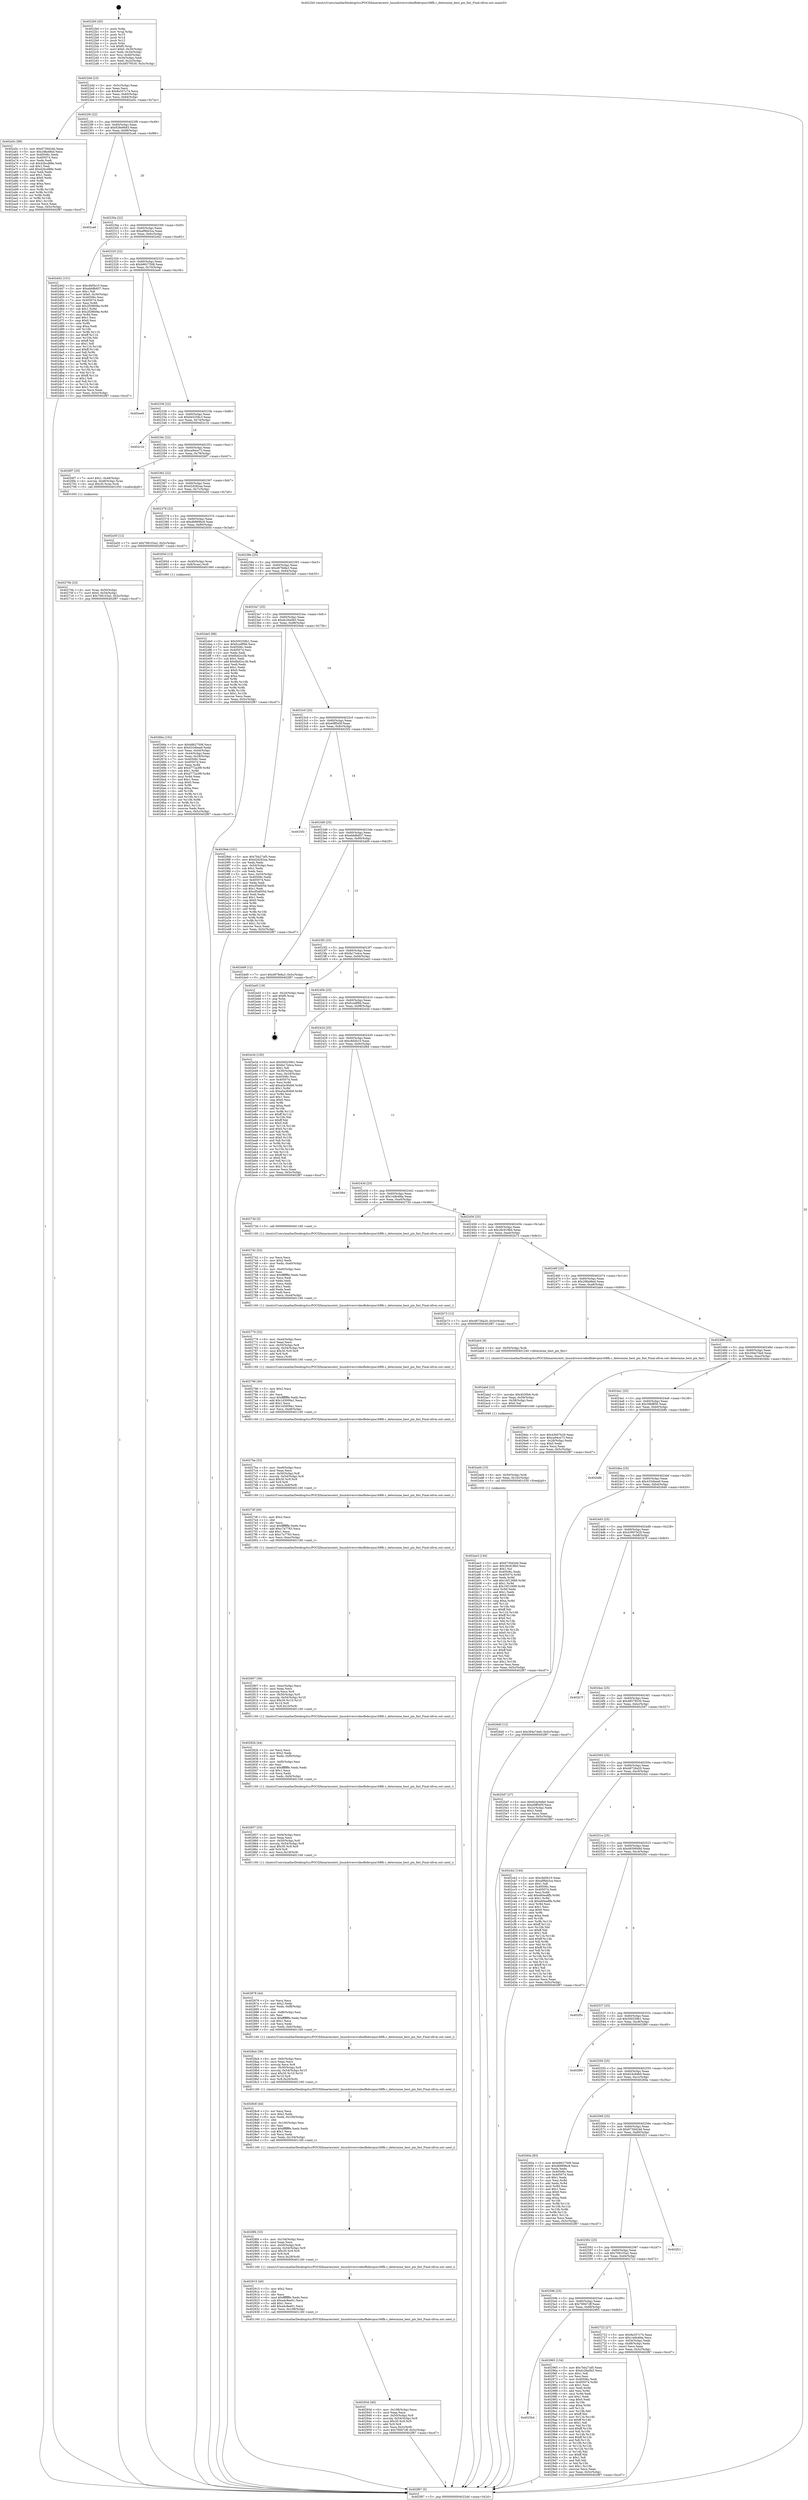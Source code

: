 digraph "0x4022b0" {
  label = "0x4022b0 (/mnt/c/Users/mathe/Desktop/tcc/POCII/binaries/extr_linuxdriversvideofbdevpxa168fb.c_determine_best_pix_fmt_Final-ollvm.out::main(0))"
  labelloc = "t"
  node[shape=record]

  Entry [label="",width=0.3,height=0.3,shape=circle,fillcolor=black,style=filled]
  "0x4022dd" [label="{
     0x4022dd [23]\l
     | [instrs]\l
     &nbsp;&nbsp;0x4022dd \<+3\>: mov -0x5c(%rbp),%eax\l
     &nbsp;&nbsp;0x4022e0 \<+2\>: mov %eax,%ecx\l
     &nbsp;&nbsp;0x4022e2 \<+6\>: sub $0x8a357c74,%ecx\l
     &nbsp;&nbsp;0x4022e8 \<+3\>: mov %eax,-0x60(%rbp)\l
     &nbsp;&nbsp;0x4022eb \<+3\>: mov %ecx,-0x64(%rbp)\l
     &nbsp;&nbsp;0x4022ee \<+6\>: je 0000000000402a5c \<main+0x7ac\>\l
  }"]
  "0x402a5c" [label="{
     0x402a5c [88]\l
     | [instrs]\l
     &nbsp;&nbsp;0x402a5c \<+5\>: mov $0x6730d2dd,%eax\l
     &nbsp;&nbsp;0x402a61 \<+5\>: mov $0x29fa48ed,%ecx\l
     &nbsp;&nbsp;0x402a66 \<+7\>: mov 0x40506c,%edx\l
     &nbsp;&nbsp;0x402a6d \<+7\>: mov 0x405074,%esi\l
     &nbsp;&nbsp;0x402a74 \<+2\>: mov %edx,%edi\l
     &nbsp;&nbsp;0x402a76 \<+6\>: sub $0x42bcd88e,%edi\l
     &nbsp;&nbsp;0x402a7c \<+3\>: sub $0x1,%edi\l
     &nbsp;&nbsp;0x402a7f \<+6\>: add $0x42bcd88e,%edi\l
     &nbsp;&nbsp;0x402a85 \<+3\>: imul %edi,%edx\l
     &nbsp;&nbsp;0x402a88 \<+3\>: and $0x1,%edx\l
     &nbsp;&nbsp;0x402a8b \<+3\>: cmp $0x0,%edx\l
     &nbsp;&nbsp;0x402a8e \<+4\>: sete %r8b\l
     &nbsp;&nbsp;0x402a92 \<+3\>: cmp $0xa,%esi\l
     &nbsp;&nbsp;0x402a95 \<+4\>: setl %r9b\l
     &nbsp;&nbsp;0x402a99 \<+3\>: mov %r8b,%r10b\l
     &nbsp;&nbsp;0x402a9c \<+3\>: and %r9b,%r10b\l
     &nbsp;&nbsp;0x402a9f \<+3\>: xor %r9b,%r8b\l
     &nbsp;&nbsp;0x402aa2 \<+3\>: or %r8b,%r10b\l
     &nbsp;&nbsp;0x402aa5 \<+4\>: test $0x1,%r10b\l
     &nbsp;&nbsp;0x402aa9 \<+3\>: cmovne %ecx,%eax\l
     &nbsp;&nbsp;0x402aac \<+3\>: mov %eax,-0x5c(%rbp)\l
     &nbsp;&nbsp;0x402aaf \<+5\>: jmp 0000000000402f87 \<main+0xcd7\>\l
  }"]
  "0x4022f4" [label="{
     0x4022f4 [22]\l
     | [instrs]\l
     &nbsp;&nbsp;0x4022f4 \<+5\>: jmp 00000000004022f9 \<main+0x49\>\l
     &nbsp;&nbsp;0x4022f9 \<+3\>: mov -0x60(%rbp),%eax\l
     &nbsp;&nbsp;0x4022fc \<+5\>: sub $0x928e9b83,%eax\l
     &nbsp;&nbsp;0x402301 \<+3\>: mov %eax,-0x68(%rbp)\l
     &nbsp;&nbsp;0x402304 \<+6\>: je 0000000000402ca6 \<main+0x9f6\>\l
  }"]
  Exit [label="",width=0.3,height=0.3,shape=circle,fillcolor=black,style=filled,peripheries=2]
  "0x402ca6" [label="{
     0x402ca6\l
  }", style=dashed]
  "0x40230a" [label="{
     0x40230a [22]\l
     | [instrs]\l
     &nbsp;&nbsp;0x40230a \<+5\>: jmp 000000000040230f \<main+0x5f\>\l
     &nbsp;&nbsp;0x40230f \<+3\>: mov -0x60(%rbp),%eax\l
     &nbsp;&nbsp;0x402312 \<+5\>: sub $0xaf9bb3ca,%eax\l
     &nbsp;&nbsp;0x402317 \<+3\>: mov %eax,-0x6c(%rbp)\l
     &nbsp;&nbsp;0x40231a \<+6\>: je 0000000000402d42 \<main+0xa92\>\l
  }"]
  "0x402ae3" [label="{
     0x402ae3 [144]\l
     | [instrs]\l
     &nbsp;&nbsp;0x402ae3 \<+5\>: mov $0x6730d2dd,%eax\l
     &nbsp;&nbsp;0x402ae8 \<+5\>: mov $0x26c918b0,%esi\l
     &nbsp;&nbsp;0x402aed \<+2\>: mov $0x1,%cl\l
     &nbsp;&nbsp;0x402aef \<+7\>: mov 0x40506c,%edx\l
     &nbsp;&nbsp;0x402af6 \<+8\>: mov 0x405074,%r8d\l
     &nbsp;&nbsp;0x402afe \<+3\>: mov %edx,%r9d\l
     &nbsp;&nbsp;0x402b01 \<+7\>: add $0x16f12689,%r9d\l
     &nbsp;&nbsp;0x402b08 \<+4\>: sub $0x1,%r9d\l
     &nbsp;&nbsp;0x402b0c \<+7\>: sub $0x16f12689,%r9d\l
     &nbsp;&nbsp;0x402b13 \<+4\>: imul %r9d,%edx\l
     &nbsp;&nbsp;0x402b17 \<+3\>: and $0x1,%edx\l
     &nbsp;&nbsp;0x402b1a \<+3\>: cmp $0x0,%edx\l
     &nbsp;&nbsp;0x402b1d \<+4\>: sete %r10b\l
     &nbsp;&nbsp;0x402b21 \<+4\>: cmp $0xa,%r8d\l
     &nbsp;&nbsp;0x402b25 \<+4\>: setl %r11b\l
     &nbsp;&nbsp;0x402b29 \<+3\>: mov %r10b,%bl\l
     &nbsp;&nbsp;0x402b2c \<+3\>: xor $0xff,%bl\l
     &nbsp;&nbsp;0x402b2f \<+3\>: mov %r11b,%r14b\l
     &nbsp;&nbsp;0x402b32 \<+4\>: xor $0xff,%r14b\l
     &nbsp;&nbsp;0x402b36 \<+3\>: xor $0x0,%cl\l
     &nbsp;&nbsp;0x402b39 \<+3\>: mov %bl,%r15b\l
     &nbsp;&nbsp;0x402b3c \<+4\>: and $0x0,%r15b\l
     &nbsp;&nbsp;0x402b40 \<+3\>: and %cl,%r10b\l
     &nbsp;&nbsp;0x402b43 \<+3\>: mov %r14b,%r12b\l
     &nbsp;&nbsp;0x402b46 \<+4\>: and $0x0,%r12b\l
     &nbsp;&nbsp;0x402b4a \<+3\>: and %cl,%r11b\l
     &nbsp;&nbsp;0x402b4d \<+3\>: or %r10b,%r15b\l
     &nbsp;&nbsp;0x402b50 \<+3\>: or %r11b,%r12b\l
     &nbsp;&nbsp;0x402b53 \<+3\>: xor %r12b,%r15b\l
     &nbsp;&nbsp;0x402b56 \<+3\>: or %r14b,%bl\l
     &nbsp;&nbsp;0x402b59 \<+3\>: xor $0xff,%bl\l
     &nbsp;&nbsp;0x402b5c \<+3\>: or $0x0,%cl\l
     &nbsp;&nbsp;0x402b5f \<+2\>: and %cl,%bl\l
     &nbsp;&nbsp;0x402b61 \<+3\>: or %bl,%r15b\l
     &nbsp;&nbsp;0x402b64 \<+4\>: test $0x1,%r15b\l
     &nbsp;&nbsp;0x402b68 \<+3\>: cmovne %esi,%eax\l
     &nbsp;&nbsp;0x402b6b \<+3\>: mov %eax,-0x5c(%rbp)\l
     &nbsp;&nbsp;0x402b6e \<+5\>: jmp 0000000000402f87 \<main+0xcd7\>\l
  }"]
  "0x402d42" [label="{
     0x402d42 [151]\l
     | [instrs]\l
     &nbsp;&nbsp;0x402d42 \<+5\>: mov $0xc8d5b10,%eax\l
     &nbsp;&nbsp;0x402d47 \<+5\>: mov $0xebb8b837,%ecx\l
     &nbsp;&nbsp;0x402d4c \<+2\>: mov $0x1,%dl\l
     &nbsp;&nbsp;0x402d4e \<+7\>: movl $0x0,-0x30(%rbp)\l
     &nbsp;&nbsp;0x402d55 \<+7\>: mov 0x40506c,%esi\l
     &nbsp;&nbsp;0x402d5c \<+7\>: mov 0x405074,%edi\l
     &nbsp;&nbsp;0x402d63 \<+3\>: mov %esi,%r8d\l
     &nbsp;&nbsp;0x402d66 \<+7\>: add $0x2f28608a,%r8d\l
     &nbsp;&nbsp;0x402d6d \<+4\>: sub $0x1,%r8d\l
     &nbsp;&nbsp;0x402d71 \<+7\>: sub $0x2f28608a,%r8d\l
     &nbsp;&nbsp;0x402d78 \<+4\>: imul %r8d,%esi\l
     &nbsp;&nbsp;0x402d7c \<+3\>: and $0x1,%esi\l
     &nbsp;&nbsp;0x402d7f \<+3\>: cmp $0x0,%esi\l
     &nbsp;&nbsp;0x402d82 \<+4\>: sete %r9b\l
     &nbsp;&nbsp;0x402d86 \<+3\>: cmp $0xa,%edi\l
     &nbsp;&nbsp;0x402d89 \<+4\>: setl %r10b\l
     &nbsp;&nbsp;0x402d8d \<+3\>: mov %r9b,%r11b\l
     &nbsp;&nbsp;0x402d90 \<+4\>: xor $0xff,%r11b\l
     &nbsp;&nbsp;0x402d94 \<+3\>: mov %r10b,%bl\l
     &nbsp;&nbsp;0x402d97 \<+3\>: xor $0xff,%bl\l
     &nbsp;&nbsp;0x402d9a \<+3\>: xor $0x1,%dl\l
     &nbsp;&nbsp;0x402d9d \<+3\>: mov %r11b,%r14b\l
     &nbsp;&nbsp;0x402da0 \<+4\>: and $0xff,%r14b\l
     &nbsp;&nbsp;0x402da4 \<+3\>: and %dl,%r9b\l
     &nbsp;&nbsp;0x402da7 \<+3\>: mov %bl,%r15b\l
     &nbsp;&nbsp;0x402daa \<+4\>: and $0xff,%r15b\l
     &nbsp;&nbsp;0x402dae \<+3\>: and %dl,%r10b\l
     &nbsp;&nbsp;0x402db1 \<+3\>: or %r9b,%r14b\l
     &nbsp;&nbsp;0x402db4 \<+3\>: or %r10b,%r15b\l
     &nbsp;&nbsp;0x402db7 \<+3\>: xor %r15b,%r14b\l
     &nbsp;&nbsp;0x402dba \<+3\>: or %bl,%r11b\l
     &nbsp;&nbsp;0x402dbd \<+4\>: xor $0xff,%r11b\l
     &nbsp;&nbsp;0x402dc1 \<+3\>: or $0x1,%dl\l
     &nbsp;&nbsp;0x402dc4 \<+3\>: and %dl,%r11b\l
     &nbsp;&nbsp;0x402dc7 \<+3\>: or %r11b,%r14b\l
     &nbsp;&nbsp;0x402dca \<+4\>: test $0x1,%r14b\l
     &nbsp;&nbsp;0x402dce \<+3\>: cmovne %ecx,%eax\l
     &nbsp;&nbsp;0x402dd1 \<+3\>: mov %eax,-0x5c(%rbp)\l
     &nbsp;&nbsp;0x402dd4 \<+5\>: jmp 0000000000402f87 \<main+0xcd7\>\l
  }"]
  "0x402320" [label="{
     0x402320 [22]\l
     | [instrs]\l
     &nbsp;&nbsp;0x402320 \<+5\>: jmp 0000000000402325 \<main+0x75\>\l
     &nbsp;&nbsp;0x402325 \<+3\>: mov -0x60(%rbp),%eax\l
     &nbsp;&nbsp;0x402328 \<+5\>: sub $0xb8627508,%eax\l
     &nbsp;&nbsp;0x40232d \<+3\>: mov %eax,-0x70(%rbp)\l
     &nbsp;&nbsp;0x402330 \<+6\>: je 0000000000402ee6 \<main+0xc36\>\l
  }"]
  "0x402ad4" [label="{
     0x402ad4 [15]\l
     | [instrs]\l
     &nbsp;&nbsp;0x402ad4 \<+4\>: mov -0x50(%rbp),%rdi\l
     &nbsp;&nbsp;0x402ad8 \<+6\>: mov %eax,-0x10c(%rbp)\l
     &nbsp;&nbsp;0x402ade \<+5\>: call 0000000000401030 \<free@plt\>\l
     | [calls]\l
     &nbsp;&nbsp;0x401030 \{1\} (unknown)\l
  }"]
  "0x402ee6" [label="{
     0x402ee6\l
  }", style=dashed]
  "0x402336" [label="{
     0x402336 [22]\l
     | [instrs]\l
     &nbsp;&nbsp;0x402336 \<+5\>: jmp 000000000040233b \<main+0x8b\>\l
     &nbsp;&nbsp;0x40233b \<+3\>: mov -0x60(%rbp),%eax\l
     &nbsp;&nbsp;0x40233e \<+5\>: sub $0xbb5259c3,%eax\l
     &nbsp;&nbsp;0x402343 \<+3\>: mov %eax,-0x74(%rbp)\l
     &nbsp;&nbsp;0x402346 \<+6\>: je 0000000000402c1b \<main+0x96b\>\l
  }"]
  "0x402abd" [label="{
     0x402abd [23]\l
     | [instrs]\l
     &nbsp;&nbsp;0x402abd \<+10\>: movabs $0x4030b6,%rdi\l
     &nbsp;&nbsp;0x402ac7 \<+3\>: mov %eax,-0x58(%rbp)\l
     &nbsp;&nbsp;0x402aca \<+3\>: mov -0x58(%rbp),%esi\l
     &nbsp;&nbsp;0x402acd \<+2\>: mov $0x0,%al\l
     &nbsp;&nbsp;0x402acf \<+5\>: call 0000000000401040 \<printf@plt\>\l
     | [calls]\l
     &nbsp;&nbsp;0x401040 \{1\} (unknown)\l
  }"]
  "0x402c1b" [label="{
     0x402c1b\l
  }", style=dashed]
  "0x40234c" [label="{
     0x40234c [22]\l
     | [instrs]\l
     &nbsp;&nbsp;0x40234c \<+5\>: jmp 0000000000402351 \<main+0xa1\>\l
     &nbsp;&nbsp;0x402351 \<+3\>: mov -0x60(%rbp),%eax\l
     &nbsp;&nbsp;0x402354 \<+5\>: sub $0xca94ce73,%eax\l
     &nbsp;&nbsp;0x402359 \<+3\>: mov %eax,-0x78(%rbp)\l
     &nbsp;&nbsp;0x40235c \<+6\>: je 00000000004026f7 \<main+0x447\>\l
  }"]
  "0x4025b4" [label="{
     0x4025b4\l
  }", style=dashed]
  "0x4026f7" [label="{
     0x4026f7 [20]\l
     | [instrs]\l
     &nbsp;&nbsp;0x4026f7 \<+7\>: movl $0x1,-0x48(%rbp)\l
     &nbsp;&nbsp;0x4026fe \<+4\>: movslq -0x48(%rbp),%rax\l
     &nbsp;&nbsp;0x402702 \<+4\>: imul $0x30,%rax,%rdi\l
     &nbsp;&nbsp;0x402706 \<+5\>: call 0000000000401050 \<malloc@plt\>\l
     | [calls]\l
     &nbsp;&nbsp;0x401050 \{1\} (unknown)\l
  }"]
  "0x402362" [label="{
     0x402362 [22]\l
     | [instrs]\l
     &nbsp;&nbsp;0x402362 \<+5\>: jmp 0000000000402367 \<main+0xb7\>\l
     &nbsp;&nbsp;0x402367 \<+3\>: mov -0x60(%rbp),%eax\l
     &nbsp;&nbsp;0x40236a \<+5\>: sub $0xd2d282aa,%eax\l
     &nbsp;&nbsp;0x40236f \<+3\>: mov %eax,-0x7c(%rbp)\l
     &nbsp;&nbsp;0x402372 \<+6\>: je 0000000000402a50 \<main+0x7a0\>\l
  }"]
  "0x402965" [label="{
     0x402965 [134]\l
     | [instrs]\l
     &nbsp;&nbsp;0x402965 \<+5\>: mov $0x7bb27af5,%eax\l
     &nbsp;&nbsp;0x40296a \<+5\>: mov $0xdc26a0b5,%ecx\l
     &nbsp;&nbsp;0x40296f \<+2\>: mov $0x1,%dl\l
     &nbsp;&nbsp;0x402971 \<+2\>: xor %esi,%esi\l
     &nbsp;&nbsp;0x402973 \<+7\>: mov 0x40506c,%edi\l
     &nbsp;&nbsp;0x40297a \<+8\>: mov 0x405074,%r8d\l
     &nbsp;&nbsp;0x402982 \<+3\>: sub $0x1,%esi\l
     &nbsp;&nbsp;0x402985 \<+3\>: mov %edi,%r9d\l
     &nbsp;&nbsp;0x402988 \<+3\>: add %esi,%r9d\l
     &nbsp;&nbsp;0x40298b \<+4\>: imul %r9d,%edi\l
     &nbsp;&nbsp;0x40298f \<+3\>: and $0x1,%edi\l
     &nbsp;&nbsp;0x402992 \<+3\>: cmp $0x0,%edi\l
     &nbsp;&nbsp;0x402995 \<+4\>: sete %r10b\l
     &nbsp;&nbsp;0x402999 \<+4\>: cmp $0xa,%r8d\l
     &nbsp;&nbsp;0x40299d \<+4\>: setl %r11b\l
     &nbsp;&nbsp;0x4029a1 \<+3\>: mov %r10b,%bl\l
     &nbsp;&nbsp;0x4029a4 \<+3\>: xor $0xff,%bl\l
     &nbsp;&nbsp;0x4029a7 \<+3\>: mov %r11b,%r14b\l
     &nbsp;&nbsp;0x4029aa \<+4\>: xor $0xff,%r14b\l
     &nbsp;&nbsp;0x4029ae \<+3\>: xor $0x1,%dl\l
     &nbsp;&nbsp;0x4029b1 \<+3\>: mov %bl,%r15b\l
     &nbsp;&nbsp;0x4029b4 \<+4\>: and $0xff,%r15b\l
     &nbsp;&nbsp;0x4029b8 \<+3\>: and %dl,%r10b\l
     &nbsp;&nbsp;0x4029bb \<+3\>: mov %r14b,%r12b\l
     &nbsp;&nbsp;0x4029be \<+4\>: and $0xff,%r12b\l
     &nbsp;&nbsp;0x4029c2 \<+3\>: and %dl,%r11b\l
     &nbsp;&nbsp;0x4029c5 \<+3\>: or %r10b,%r15b\l
     &nbsp;&nbsp;0x4029c8 \<+3\>: or %r11b,%r12b\l
     &nbsp;&nbsp;0x4029cb \<+3\>: xor %r12b,%r15b\l
     &nbsp;&nbsp;0x4029ce \<+3\>: or %r14b,%bl\l
     &nbsp;&nbsp;0x4029d1 \<+3\>: xor $0xff,%bl\l
     &nbsp;&nbsp;0x4029d4 \<+3\>: or $0x1,%dl\l
     &nbsp;&nbsp;0x4029d7 \<+2\>: and %dl,%bl\l
     &nbsp;&nbsp;0x4029d9 \<+3\>: or %bl,%r15b\l
     &nbsp;&nbsp;0x4029dc \<+4\>: test $0x1,%r15b\l
     &nbsp;&nbsp;0x4029e0 \<+3\>: cmovne %ecx,%eax\l
     &nbsp;&nbsp;0x4029e3 \<+3\>: mov %eax,-0x5c(%rbp)\l
     &nbsp;&nbsp;0x4029e6 \<+5\>: jmp 0000000000402f87 \<main+0xcd7\>\l
  }"]
  "0x402a50" [label="{
     0x402a50 [12]\l
     | [instrs]\l
     &nbsp;&nbsp;0x402a50 \<+7\>: movl $0x708103a2,-0x5c(%rbp)\l
     &nbsp;&nbsp;0x402a57 \<+5\>: jmp 0000000000402f87 \<main+0xcd7\>\l
  }"]
  "0x402378" [label="{
     0x402378 [22]\l
     | [instrs]\l
     &nbsp;&nbsp;0x402378 \<+5\>: jmp 000000000040237d \<main+0xcd\>\l
     &nbsp;&nbsp;0x40237d \<+3\>: mov -0x60(%rbp),%eax\l
     &nbsp;&nbsp;0x402380 \<+5\>: sub $0xd6869bc8,%eax\l
     &nbsp;&nbsp;0x402385 \<+3\>: mov %eax,-0x80(%rbp)\l
     &nbsp;&nbsp;0x402388 \<+6\>: je 000000000040265d \<main+0x3ad\>\l
  }"]
  "0x40293d" [label="{
     0x40293d [40]\l
     | [instrs]\l
     &nbsp;&nbsp;0x40293d \<+6\>: mov -0x108(%rbp),%ecx\l
     &nbsp;&nbsp;0x402943 \<+3\>: imul %eax,%ecx\l
     &nbsp;&nbsp;0x402946 \<+4\>: mov -0x50(%rbp),%r8\l
     &nbsp;&nbsp;0x40294a \<+4\>: movslq -0x54(%rbp),%r9\l
     &nbsp;&nbsp;0x40294e \<+4\>: imul $0x30,%r9,%r9\l
     &nbsp;&nbsp;0x402952 \<+3\>: add %r9,%r8\l
     &nbsp;&nbsp;0x402955 \<+4\>: mov %ecx,0x2c(%r8)\l
     &nbsp;&nbsp;0x402959 \<+7\>: movl $0x76947cff,-0x5c(%rbp)\l
     &nbsp;&nbsp;0x402960 \<+5\>: jmp 0000000000402f87 \<main+0xcd7\>\l
  }"]
  "0x40265d" [label="{
     0x40265d [13]\l
     | [instrs]\l
     &nbsp;&nbsp;0x40265d \<+4\>: mov -0x40(%rbp),%rax\l
     &nbsp;&nbsp;0x402661 \<+4\>: mov 0x8(%rax),%rdi\l
     &nbsp;&nbsp;0x402665 \<+5\>: call 0000000000401060 \<atoi@plt\>\l
     | [calls]\l
     &nbsp;&nbsp;0x401060 \{1\} (unknown)\l
  }"]
  "0x40238e" [label="{
     0x40238e [25]\l
     | [instrs]\l
     &nbsp;&nbsp;0x40238e \<+5\>: jmp 0000000000402393 \<main+0xe3\>\l
     &nbsp;&nbsp;0x402393 \<+3\>: mov -0x60(%rbp),%eax\l
     &nbsp;&nbsp;0x402396 \<+5\>: sub $0xd97fe8a3,%eax\l
     &nbsp;&nbsp;0x40239b \<+6\>: mov %eax,-0x84(%rbp)\l
     &nbsp;&nbsp;0x4023a1 \<+6\>: je 0000000000402de5 \<main+0xb35\>\l
  }"]
  "0x402915" [label="{
     0x402915 [40]\l
     | [instrs]\l
     &nbsp;&nbsp;0x402915 \<+5\>: mov $0x2,%ecx\l
     &nbsp;&nbsp;0x40291a \<+1\>: cltd\l
     &nbsp;&nbsp;0x40291b \<+2\>: idiv %ecx\l
     &nbsp;&nbsp;0x40291d \<+6\>: imul $0xfffffffe,%edx,%ecx\l
     &nbsp;&nbsp;0x402923 \<+6\>: sub $0xa4c8ee01,%ecx\l
     &nbsp;&nbsp;0x402929 \<+3\>: add $0x1,%ecx\l
     &nbsp;&nbsp;0x40292c \<+6\>: add $0xa4c8ee01,%ecx\l
     &nbsp;&nbsp;0x402932 \<+6\>: mov %ecx,-0x108(%rbp)\l
     &nbsp;&nbsp;0x402938 \<+5\>: call 0000000000401160 \<next_i\>\l
     | [calls]\l
     &nbsp;&nbsp;0x401160 \{1\} (/mnt/c/Users/mathe/Desktop/tcc/POCII/binaries/extr_linuxdriversvideofbdevpxa168fb.c_determine_best_pix_fmt_Final-ollvm.out::next_i)\l
  }"]
  "0x402de5" [label="{
     0x402de5 [88]\l
     | [instrs]\l
     &nbsp;&nbsp;0x402de5 \<+5\>: mov $0x500259b1,%eax\l
     &nbsp;&nbsp;0x402dea \<+5\>: mov $0xfcce8f9d,%ecx\l
     &nbsp;&nbsp;0x402def \<+7\>: mov 0x40506c,%edx\l
     &nbsp;&nbsp;0x402df6 \<+7\>: mov 0x405074,%esi\l
     &nbsp;&nbsp;0x402dfd \<+2\>: mov %edx,%edi\l
     &nbsp;&nbsp;0x402dff \<+6\>: sub $0x6bd2cc3b,%edi\l
     &nbsp;&nbsp;0x402e05 \<+3\>: sub $0x1,%edi\l
     &nbsp;&nbsp;0x402e08 \<+6\>: add $0x6bd2cc3b,%edi\l
     &nbsp;&nbsp;0x402e0e \<+3\>: imul %edi,%edx\l
     &nbsp;&nbsp;0x402e11 \<+3\>: and $0x1,%edx\l
     &nbsp;&nbsp;0x402e14 \<+3\>: cmp $0x0,%edx\l
     &nbsp;&nbsp;0x402e17 \<+4\>: sete %r8b\l
     &nbsp;&nbsp;0x402e1b \<+3\>: cmp $0xa,%esi\l
     &nbsp;&nbsp;0x402e1e \<+4\>: setl %r9b\l
     &nbsp;&nbsp;0x402e22 \<+3\>: mov %r8b,%r10b\l
     &nbsp;&nbsp;0x402e25 \<+3\>: and %r9b,%r10b\l
     &nbsp;&nbsp;0x402e28 \<+3\>: xor %r9b,%r8b\l
     &nbsp;&nbsp;0x402e2b \<+3\>: or %r8b,%r10b\l
     &nbsp;&nbsp;0x402e2e \<+4\>: test $0x1,%r10b\l
     &nbsp;&nbsp;0x402e32 \<+3\>: cmovne %ecx,%eax\l
     &nbsp;&nbsp;0x402e35 \<+3\>: mov %eax,-0x5c(%rbp)\l
     &nbsp;&nbsp;0x402e38 \<+5\>: jmp 0000000000402f87 \<main+0xcd7\>\l
  }"]
  "0x4023a7" [label="{
     0x4023a7 [25]\l
     | [instrs]\l
     &nbsp;&nbsp;0x4023a7 \<+5\>: jmp 00000000004023ac \<main+0xfc\>\l
     &nbsp;&nbsp;0x4023ac \<+3\>: mov -0x60(%rbp),%eax\l
     &nbsp;&nbsp;0x4023af \<+5\>: sub $0xdc26a0b5,%eax\l
     &nbsp;&nbsp;0x4023b4 \<+6\>: mov %eax,-0x88(%rbp)\l
     &nbsp;&nbsp;0x4023ba \<+6\>: je 00000000004029eb \<main+0x73b\>\l
  }"]
  "0x4028f4" [label="{
     0x4028f4 [33]\l
     | [instrs]\l
     &nbsp;&nbsp;0x4028f4 \<+6\>: mov -0x104(%rbp),%ecx\l
     &nbsp;&nbsp;0x4028fa \<+3\>: imul %eax,%ecx\l
     &nbsp;&nbsp;0x4028fd \<+4\>: mov -0x50(%rbp),%r8\l
     &nbsp;&nbsp;0x402901 \<+4\>: movslq -0x54(%rbp),%r9\l
     &nbsp;&nbsp;0x402905 \<+4\>: imul $0x30,%r9,%r9\l
     &nbsp;&nbsp;0x402909 \<+3\>: add %r9,%r8\l
     &nbsp;&nbsp;0x40290c \<+4\>: mov %ecx,0x28(%r8)\l
     &nbsp;&nbsp;0x402910 \<+5\>: call 0000000000401160 \<next_i\>\l
     | [calls]\l
     &nbsp;&nbsp;0x401160 \{1\} (/mnt/c/Users/mathe/Desktop/tcc/POCII/binaries/extr_linuxdriversvideofbdevpxa168fb.c_determine_best_pix_fmt_Final-ollvm.out::next_i)\l
  }"]
  "0x4029eb" [label="{
     0x4029eb [101]\l
     | [instrs]\l
     &nbsp;&nbsp;0x4029eb \<+5\>: mov $0x7bb27af5,%eax\l
     &nbsp;&nbsp;0x4029f0 \<+5\>: mov $0xd2d282aa,%ecx\l
     &nbsp;&nbsp;0x4029f5 \<+2\>: xor %edx,%edx\l
     &nbsp;&nbsp;0x4029f7 \<+3\>: mov -0x54(%rbp),%esi\l
     &nbsp;&nbsp;0x4029fa \<+3\>: sub $0x1,%edx\l
     &nbsp;&nbsp;0x4029fd \<+2\>: sub %edx,%esi\l
     &nbsp;&nbsp;0x4029ff \<+3\>: mov %esi,-0x54(%rbp)\l
     &nbsp;&nbsp;0x402a02 \<+7\>: mov 0x40506c,%edx\l
     &nbsp;&nbsp;0x402a09 \<+7\>: mov 0x405074,%esi\l
     &nbsp;&nbsp;0x402a10 \<+2\>: mov %edx,%edi\l
     &nbsp;&nbsp;0x402a12 \<+6\>: add $0xcf5a605d,%edi\l
     &nbsp;&nbsp;0x402a18 \<+3\>: sub $0x1,%edi\l
     &nbsp;&nbsp;0x402a1b \<+6\>: sub $0xcf5a605d,%edi\l
     &nbsp;&nbsp;0x402a21 \<+3\>: imul %edi,%edx\l
     &nbsp;&nbsp;0x402a24 \<+3\>: and $0x1,%edx\l
     &nbsp;&nbsp;0x402a27 \<+3\>: cmp $0x0,%edx\l
     &nbsp;&nbsp;0x402a2a \<+4\>: sete %r8b\l
     &nbsp;&nbsp;0x402a2e \<+3\>: cmp $0xa,%esi\l
     &nbsp;&nbsp;0x402a31 \<+4\>: setl %r9b\l
     &nbsp;&nbsp;0x402a35 \<+3\>: mov %r8b,%r10b\l
     &nbsp;&nbsp;0x402a38 \<+3\>: and %r9b,%r10b\l
     &nbsp;&nbsp;0x402a3b \<+3\>: xor %r9b,%r8b\l
     &nbsp;&nbsp;0x402a3e \<+3\>: or %r8b,%r10b\l
     &nbsp;&nbsp;0x402a41 \<+4\>: test $0x1,%r10b\l
     &nbsp;&nbsp;0x402a45 \<+3\>: cmovne %ecx,%eax\l
     &nbsp;&nbsp;0x402a48 \<+3\>: mov %eax,-0x5c(%rbp)\l
     &nbsp;&nbsp;0x402a4b \<+5\>: jmp 0000000000402f87 \<main+0xcd7\>\l
  }"]
  "0x4023c0" [label="{
     0x4023c0 [25]\l
     | [instrs]\l
     &nbsp;&nbsp;0x4023c0 \<+5\>: jmp 00000000004023c5 \<main+0x115\>\l
     &nbsp;&nbsp;0x4023c5 \<+3\>: mov -0x60(%rbp),%eax\l
     &nbsp;&nbsp;0x4023c8 \<+5\>: sub $0xe0ff5d5f,%eax\l
     &nbsp;&nbsp;0x4023cd \<+6\>: mov %eax,-0x8c(%rbp)\l
     &nbsp;&nbsp;0x4023d3 \<+6\>: je 00000000004025f2 \<main+0x342\>\l
  }"]
  "0x4028c8" [label="{
     0x4028c8 [44]\l
     | [instrs]\l
     &nbsp;&nbsp;0x4028c8 \<+2\>: xor %ecx,%ecx\l
     &nbsp;&nbsp;0x4028ca \<+5\>: mov $0x2,%edx\l
     &nbsp;&nbsp;0x4028cf \<+6\>: mov %edx,-0x100(%rbp)\l
     &nbsp;&nbsp;0x4028d5 \<+1\>: cltd\l
     &nbsp;&nbsp;0x4028d6 \<+6\>: mov -0x100(%rbp),%esi\l
     &nbsp;&nbsp;0x4028dc \<+2\>: idiv %esi\l
     &nbsp;&nbsp;0x4028de \<+6\>: imul $0xfffffffe,%edx,%edx\l
     &nbsp;&nbsp;0x4028e4 \<+3\>: sub $0x1,%ecx\l
     &nbsp;&nbsp;0x4028e7 \<+2\>: sub %ecx,%edx\l
     &nbsp;&nbsp;0x4028e9 \<+6\>: mov %edx,-0x104(%rbp)\l
     &nbsp;&nbsp;0x4028ef \<+5\>: call 0000000000401160 \<next_i\>\l
     | [calls]\l
     &nbsp;&nbsp;0x401160 \{1\} (/mnt/c/Users/mathe/Desktop/tcc/POCII/binaries/extr_linuxdriversvideofbdevpxa168fb.c_determine_best_pix_fmt_Final-ollvm.out::next_i)\l
  }"]
  "0x4025f2" [label="{
     0x4025f2\l
  }", style=dashed]
  "0x4023d9" [label="{
     0x4023d9 [25]\l
     | [instrs]\l
     &nbsp;&nbsp;0x4023d9 \<+5\>: jmp 00000000004023de \<main+0x12e\>\l
     &nbsp;&nbsp;0x4023de \<+3\>: mov -0x60(%rbp),%eax\l
     &nbsp;&nbsp;0x4023e1 \<+5\>: sub $0xebb8b837,%eax\l
     &nbsp;&nbsp;0x4023e6 \<+6\>: mov %eax,-0x90(%rbp)\l
     &nbsp;&nbsp;0x4023ec \<+6\>: je 0000000000402dd9 \<main+0xb29\>\l
  }"]
  "0x4028a4" [label="{
     0x4028a4 [36]\l
     | [instrs]\l
     &nbsp;&nbsp;0x4028a4 \<+6\>: mov -0xfc(%rbp),%ecx\l
     &nbsp;&nbsp;0x4028aa \<+3\>: imul %eax,%ecx\l
     &nbsp;&nbsp;0x4028ad \<+3\>: movslq %ecx,%r8\l
     &nbsp;&nbsp;0x4028b0 \<+4\>: mov -0x50(%rbp),%r9\l
     &nbsp;&nbsp;0x4028b4 \<+4\>: movslq -0x54(%rbp),%r10\l
     &nbsp;&nbsp;0x4028b8 \<+4\>: imul $0x30,%r10,%r10\l
     &nbsp;&nbsp;0x4028bc \<+3\>: add %r10,%r9\l
     &nbsp;&nbsp;0x4028bf \<+4\>: mov %r8,0x20(%r9)\l
     &nbsp;&nbsp;0x4028c3 \<+5\>: call 0000000000401160 \<next_i\>\l
     | [calls]\l
     &nbsp;&nbsp;0x401160 \{1\} (/mnt/c/Users/mathe/Desktop/tcc/POCII/binaries/extr_linuxdriversvideofbdevpxa168fb.c_determine_best_pix_fmt_Final-ollvm.out::next_i)\l
  }"]
  "0x402dd9" [label="{
     0x402dd9 [12]\l
     | [instrs]\l
     &nbsp;&nbsp;0x402dd9 \<+7\>: movl $0xd97fe8a3,-0x5c(%rbp)\l
     &nbsp;&nbsp;0x402de0 \<+5\>: jmp 0000000000402f87 \<main+0xcd7\>\l
  }"]
  "0x4023f2" [label="{
     0x4023f2 [25]\l
     | [instrs]\l
     &nbsp;&nbsp;0x4023f2 \<+5\>: jmp 00000000004023f7 \<main+0x147\>\l
     &nbsp;&nbsp;0x4023f7 \<+3\>: mov -0x60(%rbp),%eax\l
     &nbsp;&nbsp;0x4023fa \<+5\>: sub $0xfa17e4ca,%eax\l
     &nbsp;&nbsp;0x4023ff \<+6\>: mov %eax,-0x94(%rbp)\l
     &nbsp;&nbsp;0x402405 \<+6\>: je 0000000000402ed3 \<main+0xc23\>\l
  }"]
  "0x402878" [label="{
     0x402878 [44]\l
     | [instrs]\l
     &nbsp;&nbsp;0x402878 \<+2\>: xor %ecx,%ecx\l
     &nbsp;&nbsp;0x40287a \<+5\>: mov $0x2,%edx\l
     &nbsp;&nbsp;0x40287f \<+6\>: mov %edx,-0xf8(%rbp)\l
     &nbsp;&nbsp;0x402885 \<+1\>: cltd\l
     &nbsp;&nbsp;0x402886 \<+6\>: mov -0xf8(%rbp),%esi\l
     &nbsp;&nbsp;0x40288c \<+2\>: idiv %esi\l
     &nbsp;&nbsp;0x40288e \<+6\>: imul $0xfffffffe,%edx,%edx\l
     &nbsp;&nbsp;0x402894 \<+3\>: sub $0x1,%ecx\l
     &nbsp;&nbsp;0x402897 \<+2\>: sub %ecx,%edx\l
     &nbsp;&nbsp;0x402899 \<+6\>: mov %edx,-0xfc(%rbp)\l
     &nbsp;&nbsp;0x40289f \<+5\>: call 0000000000401160 \<next_i\>\l
     | [calls]\l
     &nbsp;&nbsp;0x401160 \{1\} (/mnt/c/Users/mathe/Desktop/tcc/POCII/binaries/extr_linuxdriversvideofbdevpxa168fb.c_determine_best_pix_fmt_Final-ollvm.out::next_i)\l
  }"]
  "0x402ed3" [label="{
     0x402ed3 [19]\l
     | [instrs]\l
     &nbsp;&nbsp;0x402ed3 \<+3\>: mov -0x24(%rbp),%eax\l
     &nbsp;&nbsp;0x402ed6 \<+7\>: add $0xf0,%rsp\l
     &nbsp;&nbsp;0x402edd \<+1\>: pop %rbx\l
     &nbsp;&nbsp;0x402ede \<+2\>: pop %r12\l
     &nbsp;&nbsp;0x402ee0 \<+2\>: pop %r14\l
     &nbsp;&nbsp;0x402ee2 \<+2\>: pop %r15\l
     &nbsp;&nbsp;0x402ee4 \<+1\>: pop %rbp\l
     &nbsp;&nbsp;0x402ee5 \<+1\>: ret\l
  }"]
  "0x40240b" [label="{
     0x40240b [25]\l
     | [instrs]\l
     &nbsp;&nbsp;0x40240b \<+5\>: jmp 0000000000402410 \<main+0x160\>\l
     &nbsp;&nbsp;0x402410 \<+3\>: mov -0x60(%rbp),%eax\l
     &nbsp;&nbsp;0x402413 \<+5\>: sub $0xfcce8f9d,%eax\l
     &nbsp;&nbsp;0x402418 \<+6\>: mov %eax,-0x98(%rbp)\l
     &nbsp;&nbsp;0x40241e \<+6\>: je 0000000000402e3d \<main+0xb8d\>\l
  }"]
  "0x402857" [label="{
     0x402857 [33]\l
     | [instrs]\l
     &nbsp;&nbsp;0x402857 \<+6\>: mov -0xf4(%rbp),%ecx\l
     &nbsp;&nbsp;0x40285d \<+3\>: imul %eax,%ecx\l
     &nbsp;&nbsp;0x402860 \<+4\>: mov -0x50(%rbp),%r8\l
     &nbsp;&nbsp;0x402864 \<+4\>: movslq -0x54(%rbp),%r9\l
     &nbsp;&nbsp;0x402868 \<+4\>: imul $0x30,%r9,%r9\l
     &nbsp;&nbsp;0x40286c \<+3\>: add %r9,%r8\l
     &nbsp;&nbsp;0x40286f \<+4\>: mov %ecx,0x18(%r8)\l
     &nbsp;&nbsp;0x402873 \<+5\>: call 0000000000401160 \<next_i\>\l
     | [calls]\l
     &nbsp;&nbsp;0x401160 \{1\} (/mnt/c/Users/mathe/Desktop/tcc/POCII/binaries/extr_linuxdriversvideofbdevpxa168fb.c_determine_best_pix_fmt_Final-ollvm.out::next_i)\l
  }"]
  "0x402e3d" [label="{
     0x402e3d [150]\l
     | [instrs]\l
     &nbsp;&nbsp;0x402e3d \<+5\>: mov $0x500259b1,%eax\l
     &nbsp;&nbsp;0x402e42 \<+5\>: mov $0xfa17e4ca,%ecx\l
     &nbsp;&nbsp;0x402e47 \<+2\>: mov $0x1,%dl\l
     &nbsp;&nbsp;0x402e49 \<+3\>: mov -0x30(%rbp),%esi\l
     &nbsp;&nbsp;0x402e4c \<+3\>: mov %esi,-0x24(%rbp)\l
     &nbsp;&nbsp;0x402e4f \<+7\>: mov 0x40506c,%esi\l
     &nbsp;&nbsp;0x402e56 \<+7\>: mov 0x405074,%edi\l
     &nbsp;&nbsp;0x402e5d \<+3\>: mov %esi,%r8d\l
     &nbsp;&nbsp;0x402e60 \<+7\>: add $0xa5a364b9,%r8d\l
     &nbsp;&nbsp;0x402e67 \<+4\>: sub $0x1,%r8d\l
     &nbsp;&nbsp;0x402e6b \<+7\>: sub $0xa5a364b9,%r8d\l
     &nbsp;&nbsp;0x402e72 \<+4\>: imul %r8d,%esi\l
     &nbsp;&nbsp;0x402e76 \<+3\>: and $0x1,%esi\l
     &nbsp;&nbsp;0x402e79 \<+3\>: cmp $0x0,%esi\l
     &nbsp;&nbsp;0x402e7c \<+4\>: sete %r9b\l
     &nbsp;&nbsp;0x402e80 \<+3\>: cmp $0xa,%edi\l
     &nbsp;&nbsp;0x402e83 \<+4\>: setl %r10b\l
     &nbsp;&nbsp;0x402e87 \<+3\>: mov %r9b,%r11b\l
     &nbsp;&nbsp;0x402e8a \<+4\>: xor $0xff,%r11b\l
     &nbsp;&nbsp;0x402e8e \<+3\>: mov %r10b,%bl\l
     &nbsp;&nbsp;0x402e91 \<+3\>: xor $0xff,%bl\l
     &nbsp;&nbsp;0x402e94 \<+3\>: xor $0x0,%dl\l
     &nbsp;&nbsp;0x402e97 \<+3\>: mov %r11b,%r14b\l
     &nbsp;&nbsp;0x402e9a \<+4\>: and $0x0,%r14b\l
     &nbsp;&nbsp;0x402e9e \<+3\>: and %dl,%r9b\l
     &nbsp;&nbsp;0x402ea1 \<+3\>: mov %bl,%r15b\l
     &nbsp;&nbsp;0x402ea4 \<+4\>: and $0x0,%r15b\l
     &nbsp;&nbsp;0x402ea8 \<+3\>: and %dl,%r10b\l
     &nbsp;&nbsp;0x402eab \<+3\>: or %r9b,%r14b\l
     &nbsp;&nbsp;0x402eae \<+3\>: or %r10b,%r15b\l
     &nbsp;&nbsp;0x402eb1 \<+3\>: xor %r15b,%r14b\l
     &nbsp;&nbsp;0x402eb4 \<+3\>: or %bl,%r11b\l
     &nbsp;&nbsp;0x402eb7 \<+4\>: xor $0xff,%r11b\l
     &nbsp;&nbsp;0x402ebb \<+3\>: or $0x0,%dl\l
     &nbsp;&nbsp;0x402ebe \<+3\>: and %dl,%r11b\l
     &nbsp;&nbsp;0x402ec1 \<+3\>: or %r11b,%r14b\l
     &nbsp;&nbsp;0x402ec4 \<+4\>: test $0x1,%r14b\l
     &nbsp;&nbsp;0x402ec8 \<+3\>: cmovne %ecx,%eax\l
     &nbsp;&nbsp;0x402ecb \<+3\>: mov %eax,-0x5c(%rbp)\l
     &nbsp;&nbsp;0x402ece \<+5\>: jmp 0000000000402f87 \<main+0xcd7\>\l
  }"]
  "0x402424" [label="{
     0x402424 [25]\l
     | [instrs]\l
     &nbsp;&nbsp;0x402424 \<+5\>: jmp 0000000000402429 \<main+0x179\>\l
     &nbsp;&nbsp;0x402429 \<+3\>: mov -0x60(%rbp),%eax\l
     &nbsp;&nbsp;0x40242c \<+5\>: sub $0xc8d5b10,%eax\l
     &nbsp;&nbsp;0x402431 \<+6\>: mov %eax,-0x9c(%rbp)\l
     &nbsp;&nbsp;0x402437 \<+6\>: je 0000000000402f6d \<main+0xcbd\>\l
  }"]
  "0x40282b" [label="{
     0x40282b [44]\l
     | [instrs]\l
     &nbsp;&nbsp;0x40282b \<+2\>: xor %ecx,%ecx\l
     &nbsp;&nbsp;0x40282d \<+5\>: mov $0x2,%edx\l
     &nbsp;&nbsp;0x402832 \<+6\>: mov %edx,-0xf0(%rbp)\l
     &nbsp;&nbsp;0x402838 \<+1\>: cltd\l
     &nbsp;&nbsp;0x402839 \<+6\>: mov -0xf0(%rbp),%esi\l
     &nbsp;&nbsp;0x40283f \<+2\>: idiv %esi\l
     &nbsp;&nbsp;0x402841 \<+6\>: imul $0xfffffffe,%edx,%edx\l
     &nbsp;&nbsp;0x402847 \<+3\>: sub $0x1,%ecx\l
     &nbsp;&nbsp;0x40284a \<+2\>: sub %ecx,%edx\l
     &nbsp;&nbsp;0x40284c \<+6\>: mov %edx,-0xf4(%rbp)\l
     &nbsp;&nbsp;0x402852 \<+5\>: call 0000000000401160 \<next_i\>\l
     | [calls]\l
     &nbsp;&nbsp;0x401160 \{1\} (/mnt/c/Users/mathe/Desktop/tcc/POCII/binaries/extr_linuxdriversvideofbdevpxa168fb.c_determine_best_pix_fmt_Final-ollvm.out::next_i)\l
  }"]
  "0x402f6d" [label="{
     0x402f6d\l
  }", style=dashed]
  "0x40243d" [label="{
     0x40243d [25]\l
     | [instrs]\l
     &nbsp;&nbsp;0x40243d \<+5\>: jmp 0000000000402442 \<main+0x192\>\l
     &nbsp;&nbsp;0x402442 \<+3\>: mov -0x60(%rbp),%eax\l
     &nbsp;&nbsp;0x402445 \<+5\>: sub $0x14db4fda,%eax\l
     &nbsp;&nbsp;0x40244a \<+6\>: mov %eax,-0xa0(%rbp)\l
     &nbsp;&nbsp;0x402450 \<+6\>: je 000000000040273d \<main+0x48d\>\l
  }"]
  "0x402807" [label="{
     0x402807 [36]\l
     | [instrs]\l
     &nbsp;&nbsp;0x402807 \<+6\>: mov -0xec(%rbp),%ecx\l
     &nbsp;&nbsp;0x40280d \<+3\>: imul %eax,%ecx\l
     &nbsp;&nbsp;0x402810 \<+3\>: movslq %ecx,%r8\l
     &nbsp;&nbsp;0x402813 \<+4\>: mov -0x50(%rbp),%r9\l
     &nbsp;&nbsp;0x402817 \<+4\>: movslq -0x54(%rbp),%r10\l
     &nbsp;&nbsp;0x40281b \<+4\>: imul $0x30,%r10,%r10\l
     &nbsp;&nbsp;0x40281f \<+3\>: add %r10,%r9\l
     &nbsp;&nbsp;0x402822 \<+4\>: mov %r8,0x10(%r9)\l
     &nbsp;&nbsp;0x402826 \<+5\>: call 0000000000401160 \<next_i\>\l
     | [calls]\l
     &nbsp;&nbsp;0x401160 \{1\} (/mnt/c/Users/mathe/Desktop/tcc/POCII/binaries/extr_linuxdriversvideofbdevpxa168fb.c_determine_best_pix_fmt_Final-ollvm.out::next_i)\l
  }"]
  "0x40273d" [label="{
     0x40273d [5]\l
     | [instrs]\l
     &nbsp;&nbsp;0x40273d \<+5\>: call 0000000000401160 \<next_i\>\l
     | [calls]\l
     &nbsp;&nbsp;0x401160 \{1\} (/mnt/c/Users/mathe/Desktop/tcc/POCII/binaries/extr_linuxdriversvideofbdevpxa168fb.c_determine_best_pix_fmt_Final-ollvm.out::next_i)\l
  }"]
  "0x402456" [label="{
     0x402456 [25]\l
     | [instrs]\l
     &nbsp;&nbsp;0x402456 \<+5\>: jmp 000000000040245b \<main+0x1ab\>\l
     &nbsp;&nbsp;0x40245b \<+3\>: mov -0x60(%rbp),%eax\l
     &nbsp;&nbsp;0x40245e \<+5\>: sub $0x26c918b0,%eax\l
     &nbsp;&nbsp;0x402463 \<+6\>: mov %eax,-0xa4(%rbp)\l
     &nbsp;&nbsp;0x402469 \<+6\>: je 0000000000402b73 \<main+0x8c3\>\l
  }"]
  "0x4027df" [label="{
     0x4027df [40]\l
     | [instrs]\l
     &nbsp;&nbsp;0x4027df \<+5\>: mov $0x2,%ecx\l
     &nbsp;&nbsp;0x4027e4 \<+1\>: cltd\l
     &nbsp;&nbsp;0x4027e5 \<+2\>: idiv %ecx\l
     &nbsp;&nbsp;0x4027e7 \<+6\>: imul $0xfffffffe,%edx,%ecx\l
     &nbsp;&nbsp;0x4027ed \<+6\>: add $0xc7a7783,%ecx\l
     &nbsp;&nbsp;0x4027f3 \<+3\>: add $0x1,%ecx\l
     &nbsp;&nbsp;0x4027f6 \<+6\>: sub $0xc7a7783,%ecx\l
     &nbsp;&nbsp;0x4027fc \<+6\>: mov %ecx,-0xec(%rbp)\l
     &nbsp;&nbsp;0x402802 \<+5\>: call 0000000000401160 \<next_i\>\l
     | [calls]\l
     &nbsp;&nbsp;0x401160 \{1\} (/mnt/c/Users/mathe/Desktop/tcc/POCII/binaries/extr_linuxdriversvideofbdevpxa168fb.c_determine_best_pix_fmt_Final-ollvm.out::next_i)\l
  }"]
  "0x402b73" [label="{
     0x402b73 [12]\l
     | [instrs]\l
     &nbsp;&nbsp;0x402b73 \<+7\>: movl $0x48726a20,-0x5c(%rbp)\l
     &nbsp;&nbsp;0x402b7a \<+5\>: jmp 0000000000402f87 \<main+0xcd7\>\l
  }"]
  "0x40246f" [label="{
     0x40246f [25]\l
     | [instrs]\l
     &nbsp;&nbsp;0x40246f \<+5\>: jmp 0000000000402474 \<main+0x1c4\>\l
     &nbsp;&nbsp;0x402474 \<+3\>: mov -0x60(%rbp),%eax\l
     &nbsp;&nbsp;0x402477 \<+5\>: sub $0x29fa48ed,%eax\l
     &nbsp;&nbsp;0x40247c \<+6\>: mov %eax,-0xa8(%rbp)\l
     &nbsp;&nbsp;0x402482 \<+6\>: je 0000000000402ab4 \<main+0x804\>\l
  }"]
  "0x4027be" [label="{
     0x4027be [33]\l
     | [instrs]\l
     &nbsp;&nbsp;0x4027be \<+6\>: mov -0xe8(%rbp),%ecx\l
     &nbsp;&nbsp;0x4027c4 \<+3\>: imul %eax,%ecx\l
     &nbsp;&nbsp;0x4027c7 \<+4\>: mov -0x50(%rbp),%r8\l
     &nbsp;&nbsp;0x4027cb \<+4\>: movslq -0x54(%rbp),%r9\l
     &nbsp;&nbsp;0x4027cf \<+4\>: imul $0x30,%r9,%r9\l
     &nbsp;&nbsp;0x4027d3 \<+3\>: add %r9,%r8\l
     &nbsp;&nbsp;0x4027d6 \<+4\>: mov %ecx,0x8(%r8)\l
     &nbsp;&nbsp;0x4027da \<+5\>: call 0000000000401160 \<next_i\>\l
     | [calls]\l
     &nbsp;&nbsp;0x401160 \{1\} (/mnt/c/Users/mathe/Desktop/tcc/POCII/binaries/extr_linuxdriversvideofbdevpxa168fb.c_determine_best_pix_fmt_Final-ollvm.out::next_i)\l
  }"]
  "0x402ab4" [label="{
     0x402ab4 [9]\l
     | [instrs]\l
     &nbsp;&nbsp;0x402ab4 \<+4\>: mov -0x50(%rbp),%rdi\l
     &nbsp;&nbsp;0x402ab8 \<+5\>: call 0000000000401240 \<determine_best_pix_fmt\>\l
     | [calls]\l
     &nbsp;&nbsp;0x401240 \{1\} (/mnt/c/Users/mathe/Desktop/tcc/POCII/binaries/extr_linuxdriversvideofbdevpxa168fb.c_determine_best_pix_fmt_Final-ollvm.out::determine_best_pix_fmt)\l
  }"]
  "0x402488" [label="{
     0x402488 [25]\l
     | [instrs]\l
     &nbsp;&nbsp;0x402488 \<+5\>: jmp 000000000040248d \<main+0x1dd\>\l
     &nbsp;&nbsp;0x40248d \<+3\>: mov -0x60(%rbp),%eax\l
     &nbsp;&nbsp;0x402490 \<+5\>: sub $0x394e7da9,%eax\l
     &nbsp;&nbsp;0x402495 \<+6\>: mov %eax,-0xac(%rbp)\l
     &nbsp;&nbsp;0x40249b \<+6\>: je 00000000004026dc \<main+0x42c\>\l
  }"]
  "0x402796" [label="{
     0x402796 [40]\l
     | [instrs]\l
     &nbsp;&nbsp;0x402796 \<+5\>: mov $0x2,%ecx\l
     &nbsp;&nbsp;0x40279b \<+1\>: cltd\l
     &nbsp;&nbsp;0x40279c \<+2\>: idiv %ecx\l
     &nbsp;&nbsp;0x40279e \<+6\>: imul $0xfffffffe,%edx,%ecx\l
     &nbsp;&nbsp;0x4027a4 \<+6\>: add $0x1d3009a1,%ecx\l
     &nbsp;&nbsp;0x4027aa \<+3\>: add $0x1,%ecx\l
     &nbsp;&nbsp;0x4027ad \<+6\>: sub $0x1d3009a1,%ecx\l
     &nbsp;&nbsp;0x4027b3 \<+6\>: mov %ecx,-0xe8(%rbp)\l
     &nbsp;&nbsp;0x4027b9 \<+5\>: call 0000000000401160 \<next_i\>\l
     | [calls]\l
     &nbsp;&nbsp;0x401160 \{1\} (/mnt/c/Users/mathe/Desktop/tcc/POCII/binaries/extr_linuxdriversvideofbdevpxa168fb.c_determine_best_pix_fmt_Final-ollvm.out::next_i)\l
  }"]
  "0x4026dc" [label="{
     0x4026dc [27]\l
     | [instrs]\l
     &nbsp;&nbsp;0x4026dc \<+5\>: mov $0x43607b29,%eax\l
     &nbsp;&nbsp;0x4026e1 \<+5\>: mov $0xca94ce73,%ecx\l
     &nbsp;&nbsp;0x4026e6 \<+3\>: mov -0x28(%rbp),%edx\l
     &nbsp;&nbsp;0x4026e9 \<+3\>: cmp $0x0,%edx\l
     &nbsp;&nbsp;0x4026ec \<+3\>: cmove %ecx,%eax\l
     &nbsp;&nbsp;0x4026ef \<+3\>: mov %eax,-0x5c(%rbp)\l
     &nbsp;&nbsp;0x4026f2 \<+5\>: jmp 0000000000402f87 \<main+0xcd7\>\l
  }"]
  "0x4024a1" [label="{
     0x4024a1 [25]\l
     | [instrs]\l
     &nbsp;&nbsp;0x4024a1 \<+5\>: jmp 00000000004024a6 \<main+0x1f6\>\l
     &nbsp;&nbsp;0x4024a6 \<+3\>: mov -0x60(%rbp),%eax\l
     &nbsp;&nbsp;0x4024a9 \<+5\>: sub $0x39fdff30,%eax\l
     &nbsp;&nbsp;0x4024ae \<+6\>: mov %eax,-0xb0(%rbp)\l
     &nbsp;&nbsp;0x4024b4 \<+6\>: je 0000000000402b8b \<main+0x8db\>\l
  }"]
  "0x402776" [label="{
     0x402776 [32]\l
     | [instrs]\l
     &nbsp;&nbsp;0x402776 \<+6\>: mov -0xe4(%rbp),%ecx\l
     &nbsp;&nbsp;0x40277c \<+3\>: imul %eax,%ecx\l
     &nbsp;&nbsp;0x40277f \<+4\>: mov -0x50(%rbp),%r8\l
     &nbsp;&nbsp;0x402783 \<+4\>: movslq -0x54(%rbp),%r9\l
     &nbsp;&nbsp;0x402787 \<+4\>: imul $0x30,%r9,%r9\l
     &nbsp;&nbsp;0x40278b \<+3\>: add %r9,%r8\l
     &nbsp;&nbsp;0x40278e \<+3\>: mov %ecx,(%r8)\l
     &nbsp;&nbsp;0x402791 \<+5\>: call 0000000000401160 \<next_i\>\l
     | [calls]\l
     &nbsp;&nbsp;0x401160 \{1\} (/mnt/c/Users/mathe/Desktop/tcc/POCII/binaries/extr_linuxdriversvideofbdevpxa168fb.c_determine_best_pix_fmt_Final-ollvm.out::next_i)\l
  }"]
  "0x402b8b" [label="{
     0x402b8b\l
  }", style=dashed]
  "0x4024ba" [label="{
     0x4024ba [25]\l
     | [instrs]\l
     &nbsp;&nbsp;0x4024ba \<+5\>: jmp 00000000004024bf \<main+0x20f\>\l
     &nbsp;&nbsp;0x4024bf \<+3\>: mov -0x60(%rbp),%eax\l
     &nbsp;&nbsp;0x4024c2 \<+5\>: sub $0x4334bea9,%eax\l
     &nbsp;&nbsp;0x4024c7 \<+6\>: mov %eax,-0xb4(%rbp)\l
     &nbsp;&nbsp;0x4024cd \<+6\>: je 00000000004026d0 \<main+0x420\>\l
  }"]
  "0x402742" [label="{
     0x402742 [52]\l
     | [instrs]\l
     &nbsp;&nbsp;0x402742 \<+2\>: xor %ecx,%ecx\l
     &nbsp;&nbsp;0x402744 \<+5\>: mov $0x2,%edx\l
     &nbsp;&nbsp;0x402749 \<+6\>: mov %edx,-0xe0(%rbp)\l
     &nbsp;&nbsp;0x40274f \<+1\>: cltd\l
     &nbsp;&nbsp;0x402750 \<+6\>: mov -0xe0(%rbp),%esi\l
     &nbsp;&nbsp;0x402756 \<+2\>: idiv %esi\l
     &nbsp;&nbsp;0x402758 \<+6\>: imul $0xfffffffe,%edx,%edx\l
     &nbsp;&nbsp;0x40275e \<+2\>: mov %ecx,%edi\l
     &nbsp;&nbsp;0x402760 \<+2\>: sub %edx,%edi\l
     &nbsp;&nbsp;0x402762 \<+2\>: mov %ecx,%edx\l
     &nbsp;&nbsp;0x402764 \<+3\>: sub $0x1,%edx\l
     &nbsp;&nbsp;0x402767 \<+2\>: add %edx,%edi\l
     &nbsp;&nbsp;0x402769 \<+2\>: sub %edi,%ecx\l
     &nbsp;&nbsp;0x40276b \<+6\>: mov %ecx,-0xe4(%rbp)\l
     &nbsp;&nbsp;0x402771 \<+5\>: call 0000000000401160 \<next_i\>\l
     | [calls]\l
     &nbsp;&nbsp;0x401160 \{1\} (/mnt/c/Users/mathe/Desktop/tcc/POCII/binaries/extr_linuxdriversvideofbdevpxa168fb.c_determine_best_pix_fmt_Final-ollvm.out::next_i)\l
  }"]
  "0x4026d0" [label="{
     0x4026d0 [12]\l
     | [instrs]\l
     &nbsp;&nbsp;0x4026d0 \<+7\>: movl $0x394e7da9,-0x5c(%rbp)\l
     &nbsp;&nbsp;0x4026d7 \<+5\>: jmp 0000000000402f87 \<main+0xcd7\>\l
  }"]
  "0x4024d3" [label="{
     0x4024d3 [25]\l
     | [instrs]\l
     &nbsp;&nbsp;0x4024d3 \<+5\>: jmp 00000000004024d8 \<main+0x228\>\l
     &nbsp;&nbsp;0x4024d8 \<+3\>: mov -0x60(%rbp),%eax\l
     &nbsp;&nbsp;0x4024db \<+5\>: sub $0x43607b29,%eax\l
     &nbsp;&nbsp;0x4024e0 \<+6\>: mov %eax,-0xb8(%rbp)\l
     &nbsp;&nbsp;0x4024e6 \<+6\>: je 0000000000402b7f \<main+0x8cf\>\l
  }"]
  "0x40259b" [label="{
     0x40259b [25]\l
     | [instrs]\l
     &nbsp;&nbsp;0x40259b \<+5\>: jmp 00000000004025a0 \<main+0x2f0\>\l
     &nbsp;&nbsp;0x4025a0 \<+3\>: mov -0x60(%rbp),%eax\l
     &nbsp;&nbsp;0x4025a3 \<+5\>: sub $0x76947cff,%eax\l
     &nbsp;&nbsp;0x4025a8 \<+6\>: mov %eax,-0xd8(%rbp)\l
     &nbsp;&nbsp;0x4025ae \<+6\>: je 0000000000402965 \<main+0x6b5\>\l
  }"]
  "0x402b7f" [label="{
     0x402b7f\l
  }", style=dashed]
  "0x4024ec" [label="{
     0x4024ec [25]\l
     | [instrs]\l
     &nbsp;&nbsp;0x4024ec \<+5\>: jmp 00000000004024f1 \<main+0x241\>\l
     &nbsp;&nbsp;0x4024f1 \<+3\>: mov -0x60(%rbp),%eax\l
     &nbsp;&nbsp;0x4024f4 \<+5\>: sub $0x48579530,%eax\l
     &nbsp;&nbsp;0x4024f9 \<+6\>: mov %eax,-0xbc(%rbp)\l
     &nbsp;&nbsp;0x4024ff \<+6\>: je 00000000004025d7 \<main+0x327\>\l
  }"]
  "0x402722" [label="{
     0x402722 [27]\l
     | [instrs]\l
     &nbsp;&nbsp;0x402722 \<+5\>: mov $0x8a357c74,%eax\l
     &nbsp;&nbsp;0x402727 \<+5\>: mov $0x14db4fda,%ecx\l
     &nbsp;&nbsp;0x40272c \<+3\>: mov -0x54(%rbp),%edx\l
     &nbsp;&nbsp;0x40272f \<+3\>: cmp -0x48(%rbp),%edx\l
     &nbsp;&nbsp;0x402732 \<+3\>: cmovl %ecx,%eax\l
     &nbsp;&nbsp;0x402735 \<+3\>: mov %eax,-0x5c(%rbp)\l
     &nbsp;&nbsp;0x402738 \<+5\>: jmp 0000000000402f87 \<main+0xcd7\>\l
  }"]
  "0x4025d7" [label="{
     0x4025d7 [27]\l
     | [instrs]\l
     &nbsp;&nbsp;0x4025d7 \<+5\>: mov $0x624c6db0,%eax\l
     &nbsp;&nbsp;0x4025dc \<+5\>: mov $0xe0ff5d5f,%ecx\l
     &nbsp;&nbsp;0x4025e1 \<+3\>: mov -0x2c(%rbp),%edx\l
     &nbsp;&nbsp;0x4025e4 \<+3\>: cmp $0x2,%edx\l
     &nbsp;&nbsp;0x4025e7 \<+3\>: cmovne %ecx,%eax\l
     &nbsp;&nbsp;0x4025ea \<+3\>: mov %eax,-0x5c(%rbp)\l
     &nbsp;&nbsp;0x4025ed \<+5\>: jmp 0000000000402f87 \<main+0xcd7\>\l
  }"]
  "0x402505" [label="{
     0x402505 [25]\l
     | [instrs]\l
     &nbsp;&nbsp;0x402505 \<+5\>: jmp 000000000040250a \<main+0x25a\>\l
     &nbsp;&nbsp;0x40250a \<+3\>: mov -0x60(%rbp),%eax\l
     &nbsp;&nbsp;0x40250d \<+5\>: sub $0x48726a20,%eax\l
     &nbsp;&nbsp;0x402512 \<+6\>: mov %eax,-0xc0(%rbp)\l
     &nbsp;&nbsp;0x402518 \<+6\>: je 0000000000402cb2 \<main+0xa02\>\l
  }"]
  "0x402f87" [label="{
     0x402f87 [5]\l
     | [instrs]\l
     &nbsp;&nbsp;0x402f87 \<+5\>: jmp 00000000004022dd \<main+0x2d\>\l
  }"]
  "0x4022b0" [label="{
     0x4022b0 [45]\l
     | [instrs]\l
     &nbsp;&nbsp;0x4022b0 \<+1\>: push %rbp\l
     &nbsp;&nbsp;0x4022b1 \<+3\>: mov %rsp,%rbp\l
     &nbsp;&nbsp;0x4022b4 \<+2\>: push %r15\l
     &nbsp;&nbsp;0x4022b6 \<+2\>: push %r14\l
     &nbsp;&nbsp;0x4022b8 \<+2\>: push %r12\l
     &nbsp;&nbsp;0x4022ba \<+1\>: push %rbx\l
     &nbsp;&nbsp;0x4022bb \<+7\>: sub $0xf0,%rsp\l
     &nbsp;&nbsp;0x4022c2 \<+7\>: movl $0x0,-0x30(%rbp)\l
     &nbsp;&nbsp;0x4022c9 \<+3\>: mov %edi,-0x34(%rbp)\l
     &nbsp;&nbsp;0x4022cc \<+4\>: mov %rsi,-0x40(%rbp)\l
     &nbsp;&nbsp;0x4022d0 \<+3\>: mov -0x34(%rbp),%edi\l
     &nbsp;&nbsp;0x4022d3 \<+3\>: mov %edi,-0x2c(%rbp)\l
     &nbsp;&nbsp;0x4022d6 \<+7\>: movl $0x48579530,-0x5c(%rbp)\l
  }"]
  "0x402582" [label="{
     0x402582 [25]\l
     | [instrs]\l
     &nbsp;&nbsp;0x402582 \<+5\>: jmp 0000000000402587 \<main+0x2d7\>\l
     &nbsp;&nbsp;0x402587 \<+3\>: mov -0x60(%rbp),%eax\l
     &nbsp;&nbsp;0x40258a \<+5\>: sub $0x708103a2,%eax\l
     &nbsp;&nbsp;0x40258f \<+6\>: mov %eax,-0xd4(%rbp)\l
     &nbsp;&nbsp;0x402595 \<+6\>: je 0000000000402722 \<main+0x472\>\l
  }"]
  "0x402cb2" [label="{
     0x402cb2 [144]\l
     | [instrs]\l
     &nbsp;&nbsp;0x402cb2 \<+5\>: mov $0xc8d5b10,%eax\l
     &nbsp;&nbsp;0x402cb7 \<+5\>: mov $0xaf9bb3ca,%ecx\l
     &nbsp;&nbsp;0x402cbc \<+2\>: mov $0x1,%dl\l
     &nbsp;&nbsp;0x402cbe \<+7\>: mov 0x40506c,%esi\l
     &nbsp;&nbsp;0x402cc5 \<+7\>: mov 0x405074,%edi\l
     &nbsp;&nbsp;0x402ccc \<+3\>: mov %esi,%r8d\l
     &nbsp;&nbsp;0x402ccf \<+7\>: add $0xe60ea8fb,%r8d\l
     &nbsp;&nbsp;0x402cd6 \<+4\>: sub $0x1,%r8d\l
     &nbsp;&nbsp;0x402cda \<+7\>: sub $0xe60ea8fb,%r8d\l
     &nbsp;&nbsp;0x402ce1 \<+4\>: imul %r8d,%esi\l
     &nbsp;&nbsp;0x402ce5 \<+3\>: and $0x1,%esi\l
     &nbsp;&nbsp;0x402ce8 \<+3\>: cmp $0x0,%esi\l
     &nbsp;&nbsp;0x402ceb \<+4\>: sete %r9b\l
     &nbsp;&nbsp;0x402cef \<+3\>: cmp $0xa,%edi\l
     &nbsp;&nbsp;0x402cf2 \<+4\>: setl %r10b\l
     &nbsp;&nbsp;0x402cf6 \<+3\>: mov %r9b,%r11b\l
     &nbsp;&nbsp;0x402cf9 \<+4\>: xor $0xff,%r11b\l
     &nbsp;&nbsp;0x402cfd \<+3\>: mov %r10b,%bl\l
     &nbsp;&nbsp;0x402d00 \<+3\>: xor $0xff,%bl\l
     &nbsp;&nbsp;0x402d03 \<+3\>: xor $0x1,%dl\l
     &nbsp;&nbsp;0x402d06 \<+3\>: mov %r11b,%r14b\l
     &nbsp;&nbsp;0x402d09 \<+4\>: and $0xff,%r14b\l
     &nbsp;&nbsp;0x402d0d \<+3\>: and %dl,%r9b\l
     &nbsp;&nbsp;0x402d10 \<+3\>: mov %bl,%r15b\l
     &nbsp;&nbsp;0x402d13 \<+4\>: and $0xff,%r15b\l
     &nbsp;&nbsp;0x402d17 \<+3\>: and %dl,%r10b\l
     &nbsp;&nbsp;0x402d1a \<+3\>: or %r9b,%r14b\l
     &nbsp;&nbsp;0x402d1d \<+3\>: or %r10b,%r15b\l
     &nbsp;&nbsp;0x402d20 \<+3\>: xor %r15b,%r14b\l
     &nbsp;&nbsp;0x402d23 \<+3\>: or %bl,%r11b\l
     &nbsp;&nbsp;0x402d26 \<+4\>: xor $0xff,%r11b\l
     &nbsp;&nbsp;0x402d2a \<+3\>: or $0x1,%dl\l
     &nbsp;&nbsp;0x402d2d \<+3\>: and %dl,%r11b\l
     &nbsp;&nbsp;0x402d30 \<+3\>: or %r11b,%r14b\l
     &nbsp;&nbsp;0x402d33 \<+4\>: test $0x1,%r14b\l
     &nbsp;&nbsp;0x402d37 \<+3\>: cmovne %ecx,%eax\l
     &nbsp;&nbsp;0x402d3a \<+3\>: mov %eax,-0x5c(%rbp)\l
     &nbsp;&nbsp;0x402d3d \<+5\>: jmp 0000000000402f87 \<main+0xcd7\>\l
  }"]
  "0x40251e" [label="{
     0x40251e [25]\l
     | [instrs]\l
     &nbsp;&nbsp;0x40251e \<+5\>: jmp 0000000000402523 \<main+0x273\>\l
     &nbsp;&nbsp;0x402523 \<+3\>: mov -0x60(%rbp),%eax\l
     &nbsp;&nbsp;0x402526 \<+5\>: sub $0x49306b9d,%eax\l
     &nbsp;&nbsp;0x40252b \<+6\>: mov %eax,-0xc4(%rbp)\l
     &nbsp;&nbsp;0x402531 \<+6\>: je 0000000000402f5c \<main+0xcac\>\l
  }"]
  "0x402f21" [label="{
     0x402f21\l
  }", style=dashed]
  "0x402f5c" [label="{
     0x402f5c\l
  }", style=dashed]
  "0x402537" [label="{
     0x402537 [25]\l
     | [instrs]\l
     &nbsp;&nbsp;0x402537 \<+5\>: jmp 000000000040253c \<main+0x28c\>\l
     &nbsp;&nbsp;0x40253c \<+3\>: mov -0x60(%rbp),%eax\l
     &nbsp;&nbsp;0x40253f \<+5\>: sub $0x500259b1,%eax\l
     &nbsp;&nbsp;0x402544 \<+6\>: mov %eax,-0xc8(%rbp)\l
     &nbsp;&nbsp;0x40254a \<+6\>: je 0000000000402f80 \<main+0xcd0\>\l
  }"]
  "0x40270b" [label="{
     0x40270b [23]\l
     | [instrs]\l
     &nbsp;&nbsp;0x40270b \<+4\>: mov %rax,-0x50(%rbp)\l
     &nbsp;&nbsp;0x40270f \<+7\>: movl $0x0,-0x54(%rbp)\l
     &nbsp;&nbsp;0x402716 \<+7\>: movl $0x708103a2,-0x5c(%rbp)\l
     &nbsp;&nbsp;0x40271d \<+5\>: jmp 0000000000402f87 \<main+0xcd7\>\l
  }"]
  "0x402f80" [label="{
     0x402f80\l
  }", style=dashed]
  "0x402550" [label="{
     0x402550 [25]\l
     | [instrs]\l
     &nbsp;&nbsp;0x402550 \<+5\>: jmp 0000000000402555 \<main+0x2a5\>\l
     &nbsp;&nbsp;0x402555 \<+3\>: mov -0x60(%rbp),%eax\l
     &nbsp;&nbsp;0x402558 \<+5\>: sub $0x624c6db0,%eax\l
     &nbsp;&nbsp;0x40255d \<+6\>: mov %eax,-0xcc(%rbp)\l
     &nbsp;&nbsp;0x402563 \<+6\>: je 000000000040260a \<main+0x35a\>\l
  }"]
  "0x40266a" [label="{
     0x40266a [102]\l
     | [instrs]\l
     &nbsp;&nbsp;0x40266a \<+5\>: mov $0xb8627508,%ecx\l
     &nbsp;&nbsp;0x40266f \<+5\>: mov $0x4334bea9,%edx\l
     &nbsp;&nbsp;0x402674 \<+3\>: mov %eax,-0x44(%rbp)\l
     &nbsp;&nbsp;0x402677 \<+3\>: mov -0x44(%rbp),%eax\l
     &nbsp;&nbsp;0x40267a \<+3\>: mov %eax,-0x28(%rbp)\l
     &nbsp;&nbsp;0x40267d \<+7\>: mov 0x40506c,%eax\l
     &nbsp;&nbsp;0x402684 \<+7\>: mov 0x405074,%esi\l
     &nbsp;&nbsp;0x40268b \<+3\>: mov %eax,%r8d\l
     &nbsp;&nbsp;0x40268e \<+7\>: add $0xd772a3f9,%r8d\l
     &nbsp;&nbsp;0x402695 \<+4\>: sub $0x1,%r8d\l
     &nbsp;&nbsp;0x402699 \<+7\>: sub $0xd772a3f9,%r8d\l
     &nbsp;&nbsp;0x4026a0 \<+4\>: imul %r8d,%eax\l
     &nbsp;&nbsp;0x4026a4 \<+3\>: and $0x1,%eax\l
     &nbsp;&nbsp;0x4026a7 \<+3\>: cmp $0x0,%eax\l
     &nbsp;&nbsp;0x4026aa \<+4\>: sete %r9b\l
     &nbsp;&nbsp;0x4026ae \<+3\>: cmp $0xa,%esi\l
     &nbsp;&nbsp;0x4026b1 \<+4\>: setl %r10b\l
     &nbsp;&nbsp;0x4026b5 \<+3\>: mov %r9b,%r11b\l
     &nbsp;&nbsp;0x4026b8 \<+3\>: and %r10b,%r11b\l
     &nbsp;&nbsp;0x4026bb \<+3\>: xor %r10b,%r9b\l
     &nbsp;&nbsp;0x4026be \<+3\>: or %r9b,%r11b\l
     &nbsp;&nbsp;0x4026c1 \<+4\>: test $0x1,%r11b\l
     &nbsp;&nbsp;0x4026c5 \<+3\>: cmovne %edx,%ecx\l
     &nbsp;&nbsp;0x4026c8 \<+3\>: mov %ecx,-0x5c(%rbp)\l
     &nbsp;&nbsp;0x4026cb \<+5\>: jmp 0000000000402f87 \<main+0xcd7\>\l
  }"]
  "0x40260a" [label="{
     0x40260a [83]\l
     | [instrs]\l
     &nbsp;&nbsp;0x40260a \<+5\>: mov $0xb8627508,%eax\l
     &nbsp;&nbsp;0x40260f \<+5\>: mov $0xd6869bc8,%ecx\l
     &nbsp;&nbsp;0x402614 \<+2\>: xor %edx,%edx\l
     &nbsp;&nbsp;0x402616 \<+7\>: mov 0x40506c,%esi\l
     &nbsp;&nbsp;0x40261d \<+7\>: mov 0x405074,%edi\l
     &nbsp;&nbsp;0x402624 \<+3\>: sub $0x1,%edx\l
     &nbsp;&nbsp;0x402627 \<+3\>: mov %esi,%r8d\l
     &nbsp;&nbsp;0x40262a \<+3\>: add %edx,%r8d\l
     &nbsp;&nbsp;0x40262d \<+4\>: imul %r8d,%esi\l
     &nbsp;&nbsp;0x402631 \<+3\>: and $0x1,%esi\l
     &nbsp;&nbsp;0x402634 \<+3\>: cmp $0x0,%esi\l
     &nbsp;&nbsp;0x402637 \<+4\>: sete %r9b\l
     &nbsp;&nbsp;0x40263b \<+3\>: cmp $0xa,%edi\l
     &nbsp;&nbsp;0x40263e \<+4\>: setl %r10b\l
     &nbsp;&nbsp;0x402642 \<+3\>: mov %r9b,%r11b\l
     &nbsp;&nbsp;0x402645 \<+3\>: and %r10b,%r11b\l
     &nbsp;&nbsp;0x402648 \<+3\>: xor %r10b,%r9b\l
     &nbsp;&nbsp;0x40264b \<+3\>: or %r9b,%r11b\l
     &nbsp;&nbsp;0x40264e \<+4\>: test $0x1,%r11b\l
     &nbsp;&nbsp;0x402652 \<+3\>: cmovne %ecx,%eax\l
     &nbsp;&nbsp;0x402655 \<+3\>: mov %eax,-0x5c(%rbp)\l
     &nbsp;&nbsp;0x402658 \<+5\>: jmp 0000000000402f87 \<main+0xcd7\>\l
  }"]
  "0x402569" [label="{
     0x402569 [25]\l
     | [instrs]\l
     &nbsp;&nbsp;0x402569 \<+5\>: jmp 000000000040256e \<main+0x2be\>\l
     &nbsp;&nbsp;0x40256e \<+3\>: mov -0x60(%rbp),%eax\l
     &nbsp;&nbsp;0x402571 \<+5\>: sub $0x6730d2dd,%eax\l
     &nbsp;&nbsp;0x402576 \<+6\>: mov %eax,-0xd0(%rbp)\l
     &nbsp;&nbsp;0x40257c \<+6\>: je 0000000000402f21 \<main+0xc71\>\l
  }"]
  Entry -> "0x4022b0" [label=" 1"]
  "0x4022dd" -> "0x402a5c" [label=" 1"]
  "0x4022dd" -> "0x4022f4" [label=" 20"]
  "0x402ed3" -> Exit [label=" 1"]
  "0x4022f4" -> "0x402ca6" [label=" 0"]
  "0x4022f4" -> "0x40230a" [label=" 20"]
  "0x402e3d" -> "0x402f87" [label=" 1"]
  "0x40230a" -> "0x402d42" [label=" 1"]
  "0x40230a" -> "0x402320" [label=" 19"]
  "0x402de5" -> "0x402f87" [label=" 1"]
  "0x402320" -> "0x402ee6" [label=" 0"]
  "0x402320" -> "0x402336" [label=" 19"]
  "0x402dd9" -> "0x402f87" [label=" 1"]
  "0x402336" -> "0x402c1b" [label=" 0"]
  "0x402336" -> "0x40234c" [label=" 19"]
  "0x402d42" -> "0x402f87" [label=" 1"]
  "0x40234c" -> "0x4026f7" [label=" 1"]
  "0x40234c" -> "0x402362" [label=" 18"]
  "0x402cb2" -> "0x402f87" [label=" 1"]
  "0x402362" -> "0x402a50" [label=" 1"]
  "0x402362" -> "0x402378" [label=" 17"]
  "0x402b73" -> "0x402f87" [label=" 1"]
  "0x402378" -> "0x40265d" [label=" 1"]
  "0x402378" -> "0x40238e" [label=" 16"]
  "0x402ad4" -> "0x402ae3" [label=" 1"]
  "0x40238e" -> "0x402de5" [label=" 1"]
  "0x40238e" -> "0x4023a7" [label=" 15"]
  "0x402abd" -> "0x402ad4" [label=" 1"]
  "0x4023a7" -> "0x4029eb" [label=" 1"]
  "0x4023a7" -> "0x4023c0" [label=" 14"]
  "0x402ab4" -> "0x402abd" [label=" 1"]
  "0x4023c0" -> "0x4025f2" [label=" 0"]
  "0x4023c0" -> "0x4023d9" [label=" 14"]
  "0x402a5c" -> "0x402f87" [label=" 1"]
  "0x4023d9" -> "0x402dd9" [label=" 1"]
  "0x4023d9" -> "0x4023f2" [label=" 13"]
  "0x402a50" -> "0x402f87" [label=" 1"]
  "0x4023f2" -> "0x402ed3" [label=" 1"]
  "0x4023f2" -> "0x40240b" [label=" 12"]
  "0x4029eb" -> "0x402f87" [label=" 1"]
  "0x40240b" -> "0x402e3d" [label=" 1"]
  "0x40240b" -> "0x402424" [label=" 11"]
  "0x402965" -> "0x402f87" [label=" 1"]
  "0x402424" -> "0x402f6d" [label=" 0"]
  "0x402424" -> "0x40243d" [label=" 11"]
  "0x40259b" -> "0x4025b4" [label=" 0"]
  "0x40243d" -> "0x40273d" [label=" 1"]
  "0x40243d" -> "0x402456" [label=" 10"]
  "0x40259b" -> "0x402965" [label=" 1"]
  "0x402456" -> "0x402b73" [label=" 1"]
  "0x402456" -> "0x40246f" [label=" 9"]
  "0x402ae3" -> "0x402f87" [label=" 1"]
  "0x40246f" -> "0x402ab4" [label=" 1"]
  "0x40246f" -> "0x402488" [label=" 8"]
  "0x40293d" -> "0x402f87" [label=" 1"]
  "0x402488" -> "0x4026dc" [label=" 1"]
  "0x402488" -> "0x4024a1" [label=" 7"]
  "0x402915" -> "0x40293d" [label=" 1"]
  "0x4024a1" -> "0x402b8b" [label=" 0"]
  "0x4024a1" -> "0x4024ba" [label=" 7"]
  "0x4028f4" -> "0x402915" [label=" 1"]
  "0x4024ba" -> "0x4026d0" [label=" 1"]
  "0x4024ba" -> "0x4024d3" [label=" 6"]
  "0x4028c8" -> "0x4028f4" [label=" 1"]
  "0x4024d3" -> "0x402b7f" [label=" 0"]
  "0x4024d3" -> "0x4024ec" [label=" 6"]
  "0x4028a4" -> "0x4028c8" [label=" 1"]
  "0x4024ec" -> "0x4025d7" [label=" 1"]
  "0x4024ec" -> "0x402505" [label=" 5"]
  "0x4025d7" -> "0x402f87" [label=" 1"]
  "0x4022b0" -> "0x4022dd" [label=" 1"]
  "0x402f87" -> "0x4022dd" [label=" 20"]
  "0x402878" -> "0x4028a4" [label=" 1"]
  "0x402505" -> "0x402cb2" [label=" 1"]
  "0x402505" -> "0x40251e" [label=" 4"]
  "0x40282b" -> "0x402857" [label=" 1"]
  "0x40251e" -> "0x402f5c" [label=" 0"]
  "0x40251e" -> "0x402537" [label=" 4"]
  "0x402807" -> "0x40282b" [label=" 1"]
  "0x402537" -> "0x402f80" [label=" 0"]
  "0x402537" -> "0x402550" [label=" 4"]
  "0x4027be" -> "0x4027df" [label=" 1"]
  "0x402550" -> "0x40260a" [label=" 1"]
  "0x402550" -> "0x402569" [label=" 3"]
  "0x40260a" -> "0x402f87" [label=" 1"]
  "0x40265d" -> "0x40266a" [label=" 1"]
  "0x40266a" -> "0x402f87" [label=" 1"]
  "0x4026d0" -> "0x402f87" [label=" 1"]
  "0x4026dc" -> "0x402f87" [label=" 1"]
  "0x4026f7" -> "0x40270b" [label=" 1"]
  "0x40270b" -> "0x402f87" [label=" 1"]
  "0x4027df" -> "0x402807" [label=" 1"]
  "0x402569" -> "0x402f21" [label=" 0"]
  "0x402569" -> "0x402582" [label=" 3"]
  "0x402857" -> "0x402878" [label=" 1"]
  "0x402582" -> "0x402722" [label=" 2"]
  "0x402582" -> "0x40259b" [label=" 1"]
  "0x402722" -> "0x402f87" [label=" 2"]
  "0x40273d" -> "0x402742" [label=" 1"]
  "0x402742" -> "0x402776" [label=" 1"]
  "0x402776" -> "0x402796" [label=" 1"]
  "0x402796" -> "0x4027be" [label=" 1"]
}
